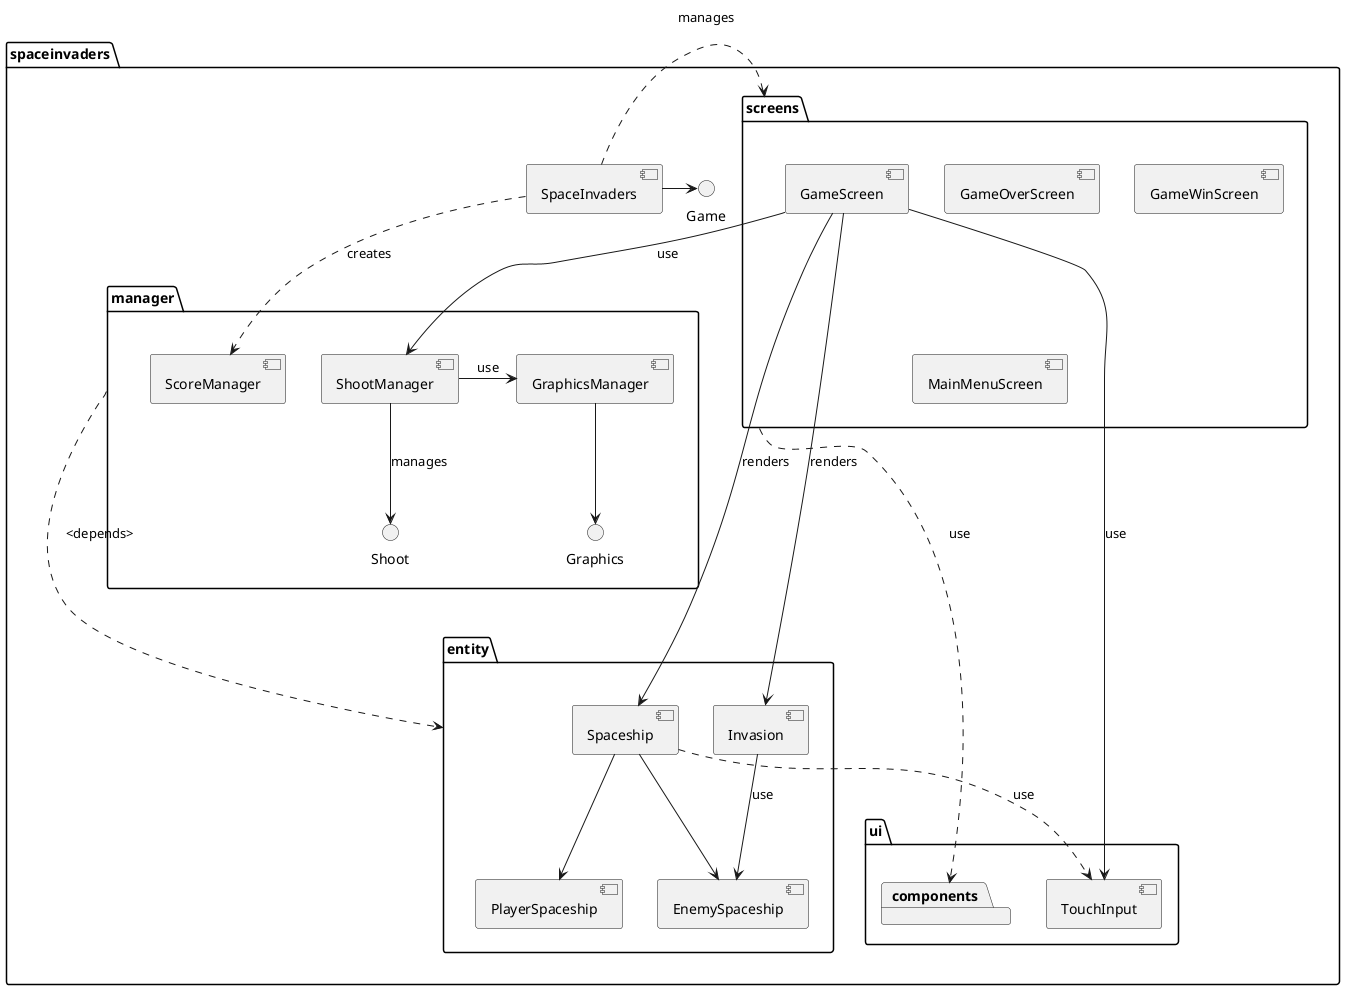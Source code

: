 @startuml
package "spaceinvaders" {

    package "ui" {
        [TouchInput]
        package "components"
    }
    
    package "manager" {
        [GraphicsManager] -down-> Graphics
        [ShootManager] -> [GraphicsManager] : use
        [ShootManager] --> Shoot : manages
        [ScoreManager]
    }

    

    package "entity" {
        [Spaceship] -down-> [PlayerSpaceship]
        [Spaceship] -down-> [EnemySpaceship]
        [Invasion] --> [EnemySpaceship] : use
        [Spaceship] ..> TouchInput : use
    }

    package "screens" {
        [GameScreen] --> [TouchInput] : use
        [GameScreen] ---> [Spaceship] : renders
        [GameScreen] ---> [Invasion] : renders
        [GameScreen] --> [ShootManager] : use
        [GameOverScreen]
        [GameWinScreen]
        [MainMenuScreen]
    }

    [SpaceInvaders] -> Game
    [SpaceInvaders] .> [ScoreManager] : creates
    [SpaceInvaders] .> screens : manages


    manager ...> entity : <depends>
    screens ...> components : use
}

@enduml